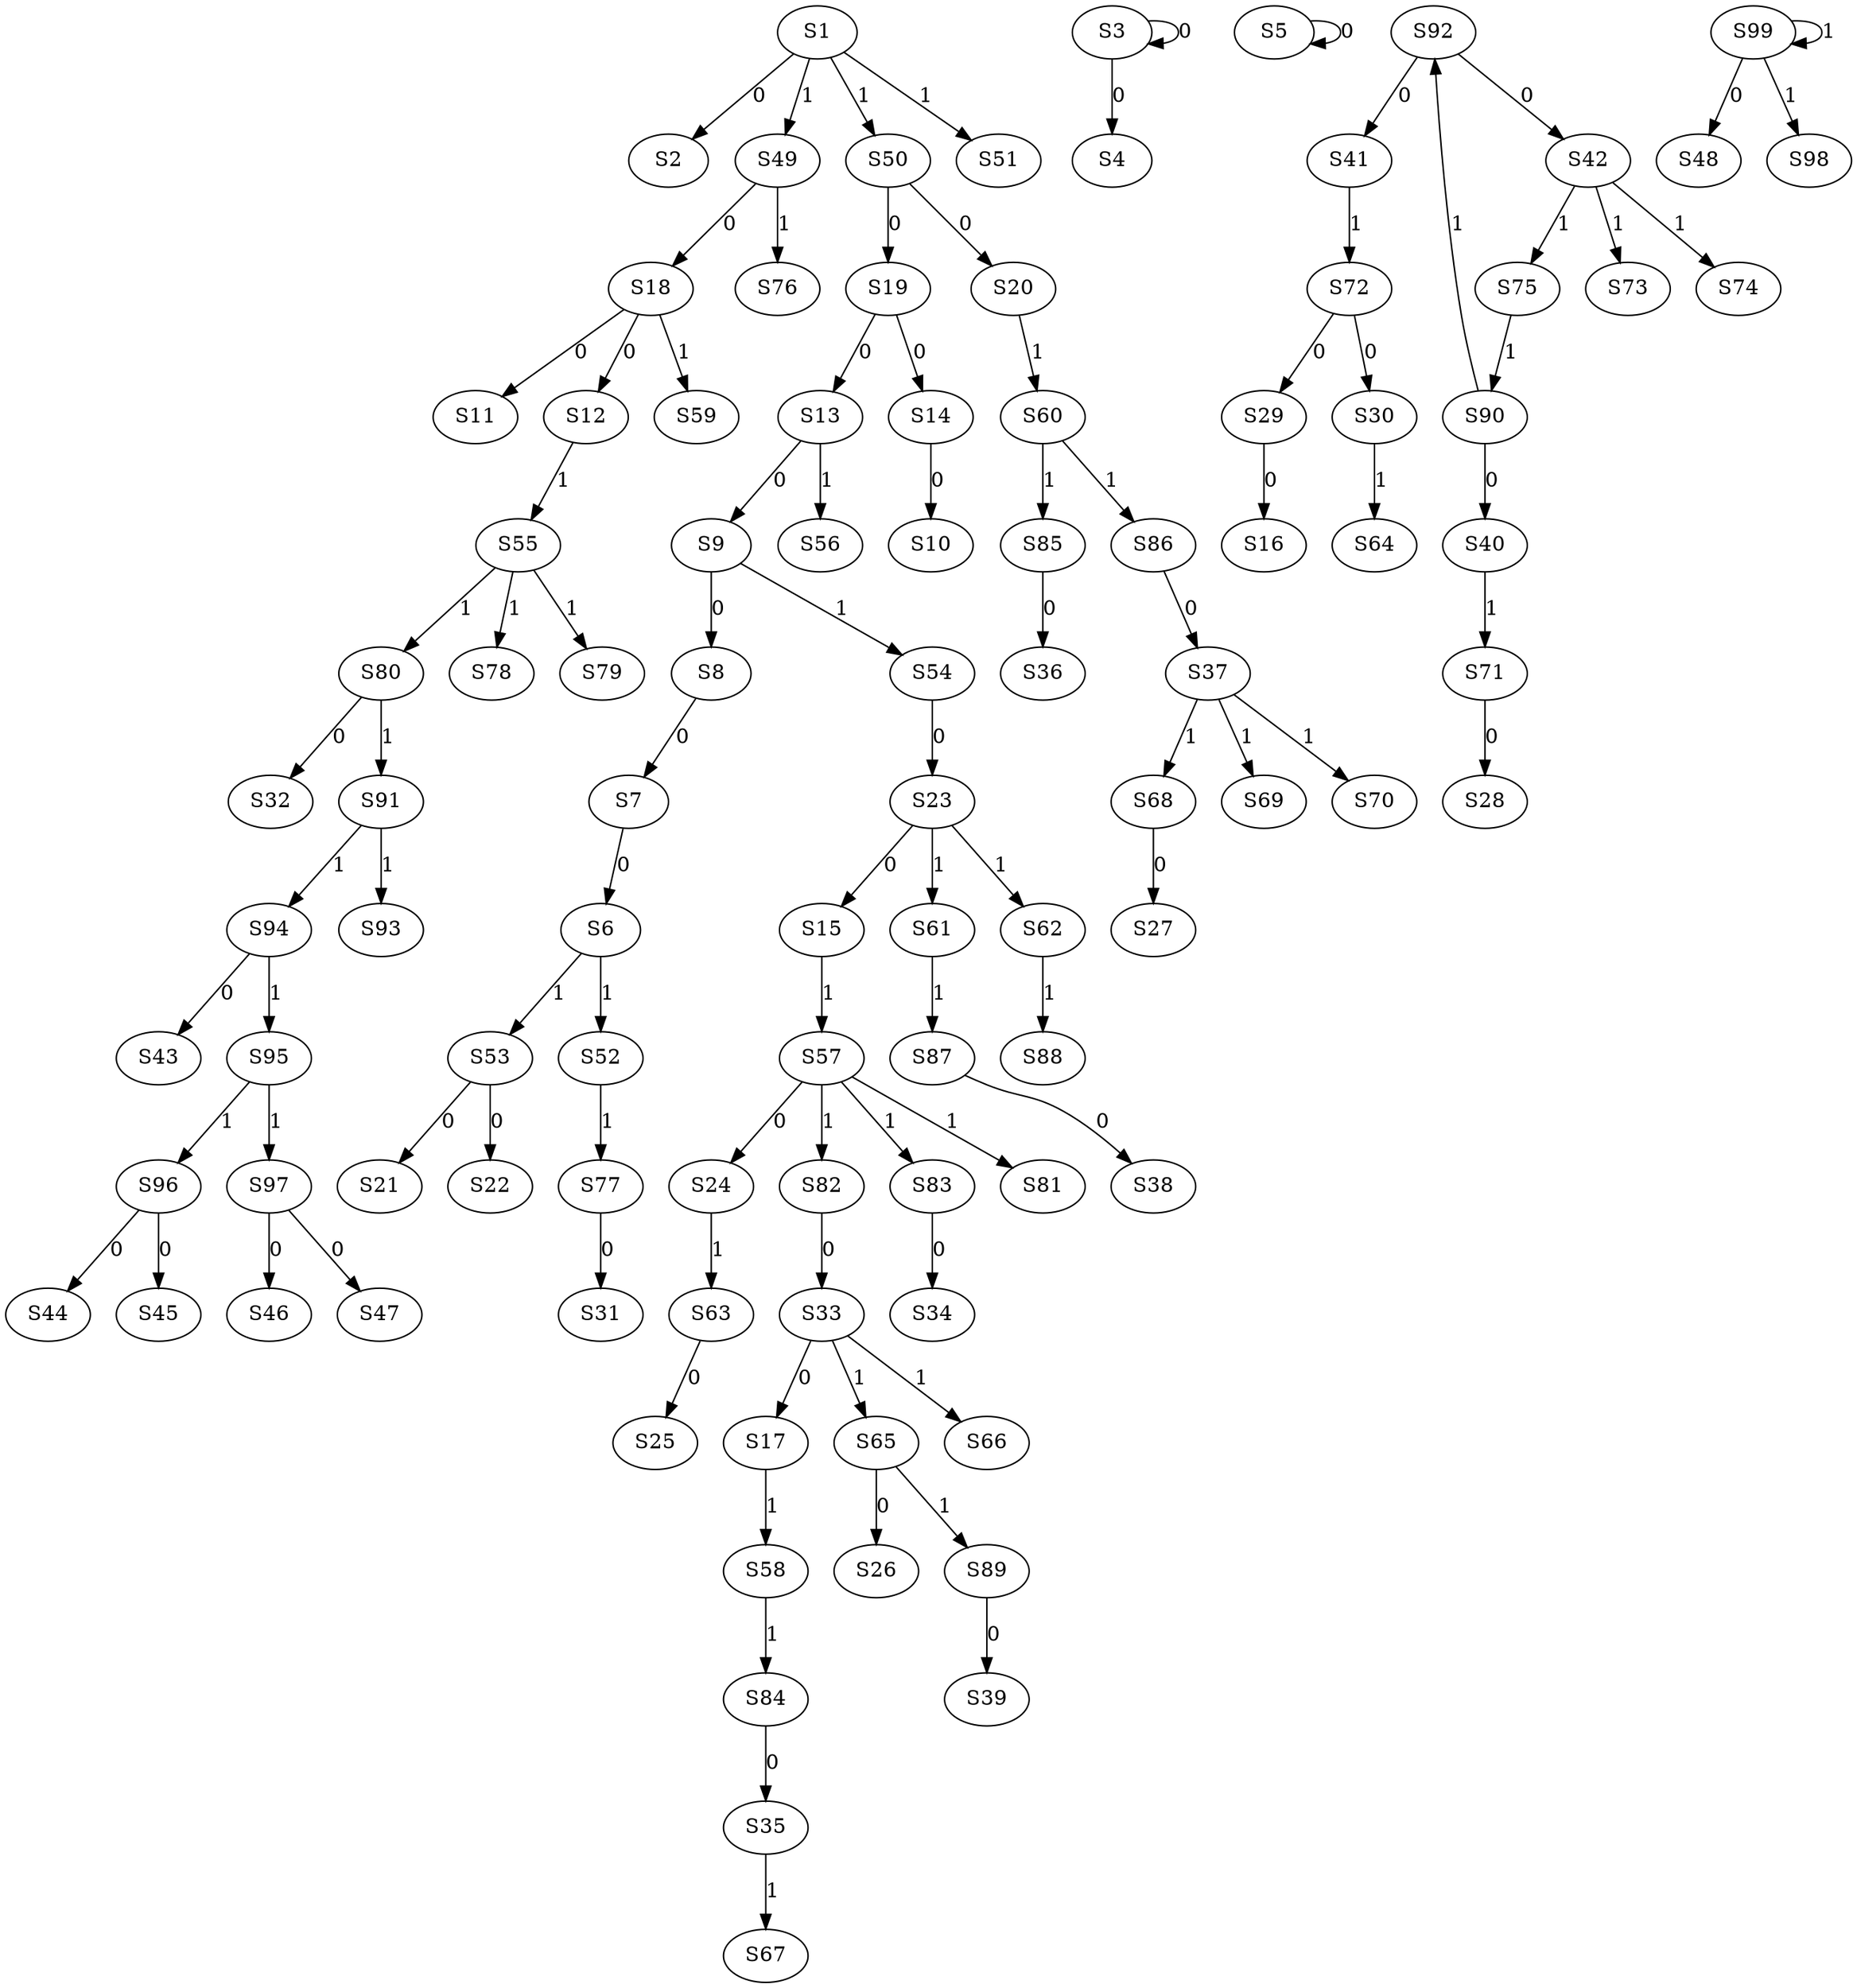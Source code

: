strict digraph {
	S1 -> S2 [ label = 0 ];
	S3 -> S3 [ label = 0 ];
	S3 -> S4 [ label = 0 ];
	S5 -> S5 [ label = 0 ];
	S7 -> S6 [ label = 0 ];
	S8 -> S7 [ label = 0 ];
	S9 -> S8 [ label = 0 ];
	S13 -> S9 [ label = 0 ];
	S14 -> S10 [ label = 0 ];
	S18 -> S11 [ label = 0 ];
	S18 -> S12 [ label = 0 ];
	S19 -> S13 [ label = 0 ];
	S19 -> S14 [ label = 0 ];
	S23 -> S15 [ label = 0 ];
	S29 -> S16 [ label = 0 ];
	S33 -> S17 [ label = 0 ];
	S49 -> S18 [ label = 0 ];
	S50 -> S19 [ label = 0 ];
	S50 -> S20 [ label = 0 ];
	S53 -> S21 [ label = 0 ];
	S53 -> S22 [ label = 0 ];
	S54 -> S23 [ label = 0 ];
	S57 -> S24 [ label = 0 ];
	S63 -> S25 [ label = 0 ];
	S65 -> S26 [ label = 0 ];
	S68 -> S27 [ label = 0 ];
	S71 -> S28 [ label = 0 ];
	S72 -> S29 [ label = 0 ];
	S72 -> S30 [ label = 0 ];
	S77 -> S31 [ label = 0 ];
	S80 -> S32 [ label = 0 ];
	S82 -> S33 [ label = 0 ];
	S83 -> S34 [ label = 0 ];
	S84 -> S35 [ label = 0 ];
	S85 -> S36 [ label = 0 ];
	S86 -> S37 [ label = 0 ];
	S87 -> S38 [ label = 0 ];
	S89 -> S39 [ label = 0 ];
	S90 -> S40 [ label = 0 ];
	S92 -> S41 [ label = 0 ];
	S92 -> S42 [ label = 0 ];
	S94 -> S43 [ label = 0 ];
	S96 -> S44 [ label = 0 ];
	S96 -> S45 [ label = 0 ];
	S97 -> S46 [ label = 0 ];
	S97 -> S47 [ label = 0 ];
	S99 -> S48 [ label = 0 ];
	S1 -> S49 [ label = 1 ];
	S1 -> S50 [ label = 1 ];
	S1 -> S51 [ label = 1 ];
	S6 -> S52 [ label = 1 ];
	S6 -> S53 [ label = 1 ];
	S9 -> S54 [ label = 1 ];
	S12 -> S55 [ label = 1 ];
	S13 -> S56 [ label = 1 ];
	S15 -> S57 [ label = 1 ];
	S17 -> S58 [ label = 1 ];
	S18 -> S59 [ label = 1 ];
	S20 -> S60 [ label = 1 ];
	S23 -> S61 [ label = 1 ];
	S23 -> S62 [ label = 1 ];
	S24 -> S63 [ label = 1 ];
	S30 -> S64 [ label = 1 ];
	S33 -> S65 [ label = 1 ];
	S33 -> S66 [ label = 1 ];
	S35 -> S67 [ label = 1 ];
	S37 -> S68 [ label = 1 ];
	S37 -> S69 [ label = 1 ];
	S37 -> S70 [ label = 1 ];
	S40 -> S71 [ label = 1 ];
	S41 -> S72 [ label = 1 ];
	S42 -> S73 [ label = 1 ];
	S42 -> S74 [ label = 1 ];
	S42 -> S75 [ label = 1 ];
	S49 -> S76 [ label = 1 ];
	S52 -> S77 [ label = 1 ];
	S55 -> S78 [ label = 1 ];
	S55 -> S79 [ label = 1 ];
	S55 -> S80 [ label = 1 ];
	S57 -> S81 [ label = 1 ];
	S57 -> S82 [ label = 1 ];
	S57 -> S83 [ label = 1 ];
	S58 -> S84 [ label = 1 ];
	S60 -> S85 [ label = 1 ];
	S60 -> S86 [ label = 1 ];
	S61 -> S87 [ label = 1 ];
	S62 -> S88 [ label = 1 ];
	S65 -> S89 [ label = 1 ];
	S75 -> S90 [ label = 1 ];
	S80 -> S91 [ label = 1 ];
	S90 -> S92 [ label = 1 ];
	S91 -> S93 [ label = 1 ];
	S91 -> S94 [ label = 1 ];
	S94 -> S95 [ label = 1 ];
	S95 -> S96 [ label = 1 ];
	S95 -> S97 [ label = 1 ];
	S99 -> S98 [ label = 1 ];
	S99 -> S99 [ label = 1 ];
}